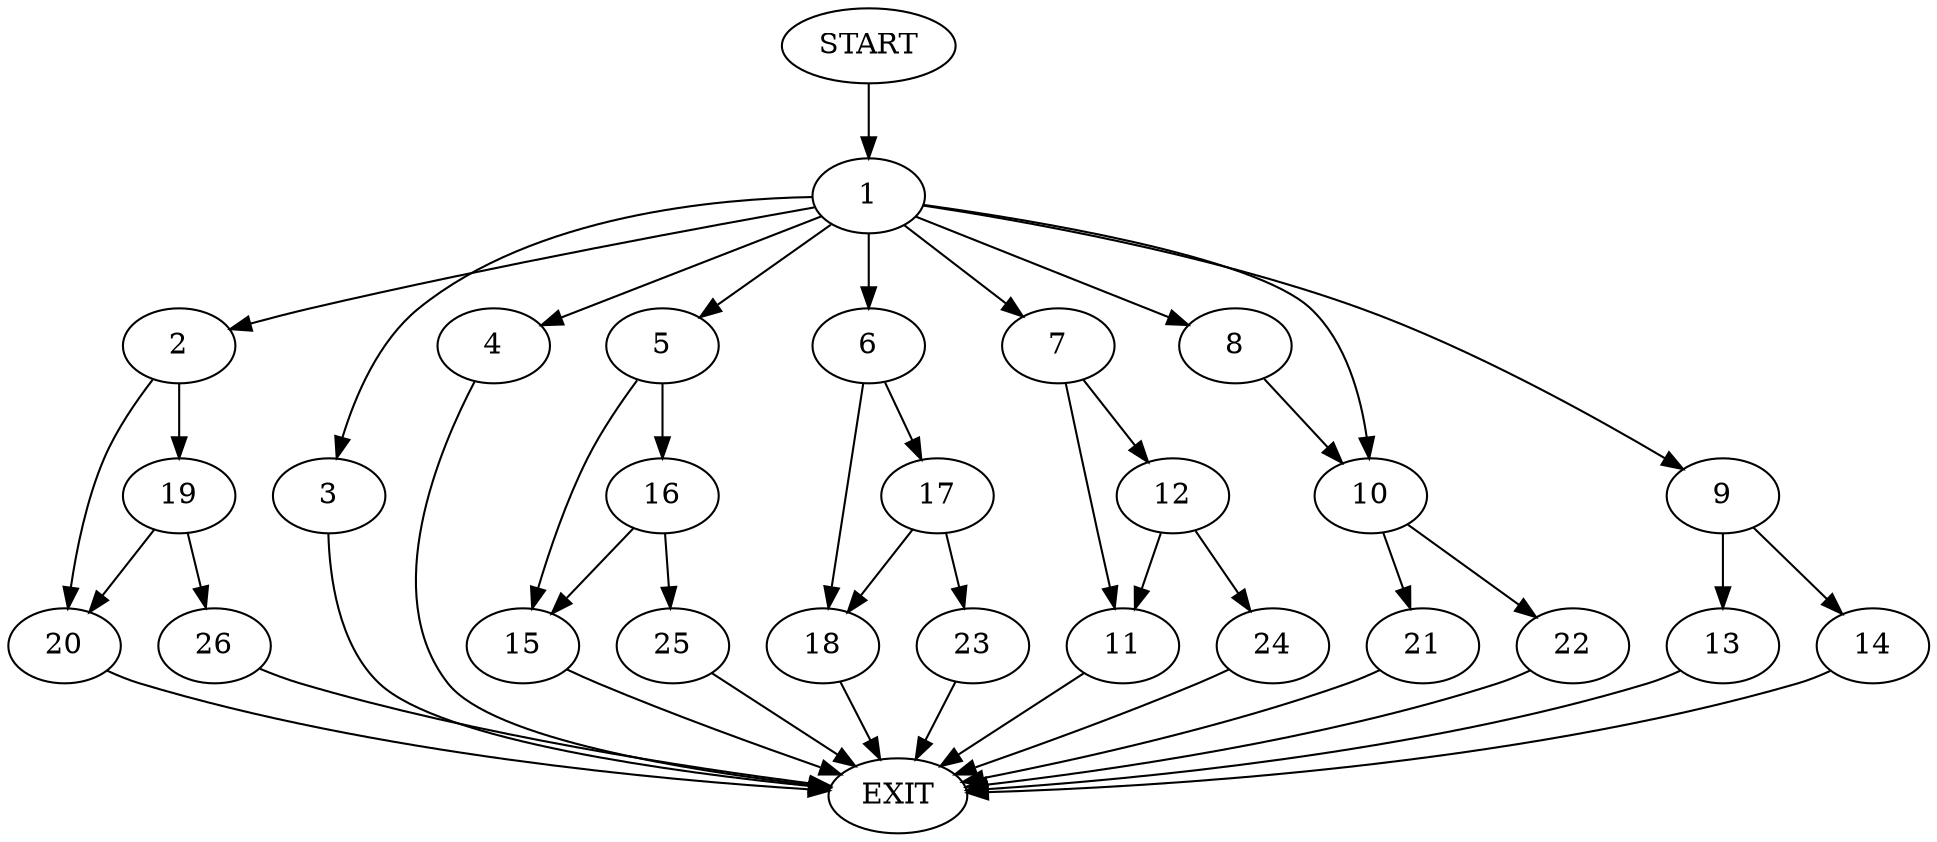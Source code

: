 digraph {
0 [label="START"]
27 [label="EXIT"]
0 -> 1
1 -> 2
1 -> 3
1 -> 4
1 -> 5
1 -> 6
1 -> 7
1 -> 8
1 -> 9
1 -> 10
4 -> 27
7 -> 11
7 -> 12
9 -> 13
9 -> 14
5 -> 15
5 -> 16
3 -> 27
6 -> 17
6 -> 18
8 -> 10
2 -> 19
2 -> 20
10 -> 21
10 -> 22
22 -> 27
21 -> 27
13 -> 27
14 -> 27
17 -> 23
17 -> 18
18 -> 27
23 -> 27
12 -> 11
12 -> 24
11 -> 27
24 -> 27
16 -> 25
16 -> 15
15 -> 27
25 -> 27
19 -> 26
19 -> 20
20 -> 27
26 -> 27
}
